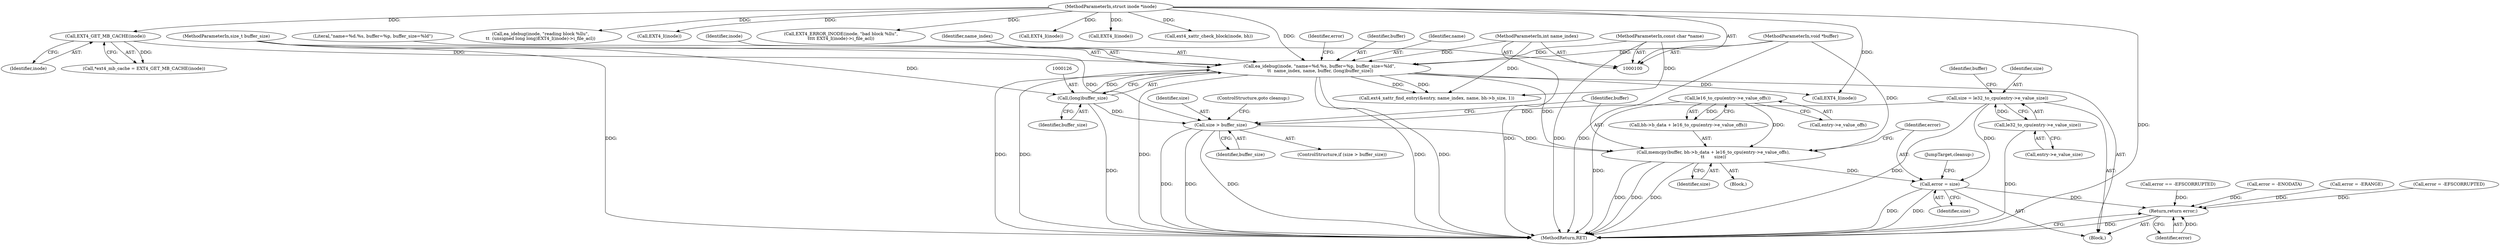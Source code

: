 digraph "1_linux_82939d7999dfc1f1998c4b1c12e2f19edbdff272_1@API" {
"1000238" [label="(Call,memcpy(buffer, bh->b_data + le16_to_cpu(entry->e_value_offs),\n\t\t       size))"];
"1000119" [label="(Call,ea_idebug(inode, \"name=%d.%s, buffer=%p, buffer_size=%ld\",\n \t\t  name_index, name, buffer, (long)buffer_size))"];
"1000117" [label="(Call,EXT4_GET_MB_CACHE(inode))"];
"1000101" [label="(MethodParameterIn,struct inode *inode)"];
"1000102" [label="(MethodParameterIn,int name_index)"];
"1000103" [label="(MethodParameterIn,const char *name)"];
"1000104" [label="(MethodParameterIn,void *buffer)"];
"1000125" [label="(Call,(long)buffer_size)"];
"1000105" [label="(MethodParameterIn,size_t buffer_size)"];
"1000244" [label="(Call,le16_to_cpu(entry->e_value_offs))"];
"1000234" [label="(Call,size > buffer_size)"];
"1000220" [label="(Call,size = le32_to_cpu(entry->e_value_size))"];
"1000222" [label="(Call,le32_to_cpu(entry->e_value_size))"];
"1000249" [label="(Call,error = size)"];
"1000255" [label="(Return,return error;)"];
"1000238" [label="(Call,memcpy(buffer, bh->b_data + le16_to_cpu(entry->e_value_offs),\n\t\t       size))"];
"1000117" [label="(Call,EXT4_GET_MB_CACHE(inode))"];
"1000118" [label="(Identifier,inode)"];
"1000240" [label="(Call,bh->b_data + le16_to_cpu(entry->e_value_offs))"];
"1000239" [label="(Identifier,buffer)"];
"1000125" [label="(Call,(long)buffer_size)"];
"1000129" [label="(Identifier,error)"];
"1000119" [label="(Call,ea_idebug(inode, \"name=%d.%s, buffer=%p, buffer_size=%ld\",\n \t\t  name_index, name, buffer, (long)buffer_size))"];
"1000233" [label="(ControlStructure,if (size > buffer_size))"];
"1000248" [label="(Identifier,size)"];
"1000103" [label="(MethodParameterIn,const char *name)"];
"1000244" [label="(Call,le16_to_cpu(entry->e_value_offs))"];
"1000139" [label="(Call,ea_idebug(inode, \"reading block %llu\",\n\t\t  (unsigned long long)EXT4_I(inode)->i_file_acl))"];
"1000237" [label="(ControlStructure,goto cleanup;)"];
"1000124" [label="(Identifier,buffer)"];
"1000104" [label="(MethodParameterIn,void *buffer)"];
"1000222" [label="(Call,le32_to_cpu(entry->e_value_size))"];
"1000212" [label="(Call,error == -EFSCORRUPTED)"];
"1000145" [label="(Call,EXT4_I(inode))"];
"1000234" [label="(Call,size > buffer_size)"];
"1000128" [label="(Call,error = -ENODATA)"];
"1000256" [label="(Identifier,error)"];
"1000257" [label="(MethodReturn,RET)"];
"1000251" [label="(Identifier,size)"];
"1000181" [label="(Call,EXT4_ERROR_INODE(inode, \"bad block %llu\",\n\t\t\t\t EXT4_I(inode)->i_file_acl))"];
"1000135" [label="(Call,EXT4_I(inode))"];
"1000228" [label="(Block,)"];
"1000101" [label="(MethodParameterIn,struct inode *inode)"];
"1000123" [label="(Identifier,name)"];
"1000223" [label="(Call,entry->e_value_size)"];
"1000236" [label="(Identifier,buffer_size)"];
"1000127" [label="(Identifier,buffer_size)"];
"1000155" [label="(Call,EXT4_I(inode))"];
"1000185" [label="(Call,EXT4_I(inode))"];
"1000105" [label="(MethodParameterIn,size_t buffer_size)"];
"1000106" [label="(Block,)"];
"1000235" [label="(Identifier,size)"];
"1000176" [label="(Call,ext4_xattr_check_block(inode, bh))"];
"1000220" [label="(Call,size = le32_to_cpu(entry->e_value_size))"];
"1000121" [label="(Literal,\"name=%d.%s, buffer=%p, buffer_size=%ld\")"];
"1000221" [label="(Identifier,size)"];
"1000227" [label="(Identifier,buffer)"];
"1000202" [label="(Call,ext4_xattr_find_entry(&entry, name_index, name, bh->b_size, 1))"];
"1000120" [label="(Identifier,inode)"];
"1000102" [label="(MethodParameterIn,int name_index)"];
"1000250" [label="(Identifier,error)"];
"1000245" [label="(Call,entry->e_value_offs)"];
"1000229" [label="(Call,error = -ERANGE)"];
"1000122" [label="(Identifier,name_index)"];
"1000255" [label="(Return,return error;)"];
"1000115" [label="(Call,*ext4_mb_cache = EXT4_GET_MB_CACHE(inode))"];
"1000188" [label="(Call,error = -EFSCORRUPTED)"];
"1000252" [label="(JumpTarget,cleanup:)"];
"1000249" [label="(Call,error = size)"];
"1000238" -> "1000228"  [label="AST: "];
"1000238" -> "1000248"  [label="CFG: "];
"1000239" -> "1000238"  [label="AST: "];
"1000240" -> "1000238"  [label="AST: "];
"1000248" -> "1000238"  [label="AST: "];
"1000250" -> "1000238"  [label="CFG: "];
"1000238" -> "1000257"  [label="DDG: "];
"1000238" -> "1000257"  [label="DDG: "];
"1000238" -> "1000257"  [label="DDG: "];
"1000119" -> "1000238"  [label="DDG: "];
"1000104" -> "1000238"  [label="DDG: "];
"1000244" -> "1000238"  [label="DDG: "];
"1000234" -> "1000238"  [label="DDG: "];
"1000238" -> "1000249"  [label="DDG: "];
"1000119" -> "1000106"  [label="AST: "];
"1000119" -> "1000125"  [label="CFG: "];
"1000120" -> "1000119"  [label="AST: "];
"1000121" -> "1000119"  [label="AST: "];
"1000122" -> "1000119"  [label="AST: "];
"1000123" -> "1000119"  [label="AST: "];
"1000124" -> "1000119"  [label="AST: "];
"1000125" -> "1000119"  [label="AST: "];
"1000129" -> "1000119"  [label="CFG: "];
"1000119" -> "1000257"  [label="DDG: "];
"1000119" -> "1000257"  [label="DDG: "];
"1000119" -> "1000257"  [label="DDG: "];
"1000119" -> "1000257"  [label="DDG: "];
"1000119" -> "1000257"  [label="DDG: "];
"1000117" -> "1000119"  [label="DDG: "];
"1000101" -> "1000119"  [label="DDG: "];
"1000102" -> "1000119"  [label="DDG: "];
"1000103" -> "1000119"  [label="DDG: "];
"1000104" -> "1000119"  [label="DDG: "];
"1000125" -> "1000119"  [label="DDG: "];
"1000119" -> "1000135"  [label="DDG: "];
"1000119" -> "1000202"  [label="DDG: "];
"1000119" -> "1000202"  [label="DDG: "];
"1000117" -> "1000115"  [label="AST: "];
"1000117" -> "1000118"  [label="CFG: "];
"1000118" -> "1000117"  [label="AST: "];
"1000115" -> "1000117"  [label="CFG: "];
"1000117" -> "1000115"  [label="DDG: "];
"1000101" -> "1000117"  [label="DDG: "];
"1000101" -> "1000100"  [label="AST: "];
"1000101" -> "1000257"  [label="DDG: "];
"1000101" -> "1000135"  [label="DDG: "];
"1000101" -> "1000139"  [label="DDG: "];
"1000101" -> "1000145"  [label="DDG: "];
"1000101" -> "1000155"  [label="DDG: "];
"1000101" -> "1000176"  [label="DDG: "];
"1000101" -> "1000181"  [label="DDG: "];
"1000101" -> "1000185"  [label="DDG: "];
"1000102" -> "1000100"  [label="AST: "];
"1000102" -> "1000257"  [label="DDG: "];
"1000102" -> "1000202"  [label="DDG: "];
"1000103" -> "1000100"  [label="AST: "];
"1000103" -> "1000257"  [label="DDG: "];
"1000103" -> "1000202"  [label="DDG: "];
"1000104" -> "1000100"  [label="AST: "];
"1000104" -> "1000257"  [label="DDG: "];
"1000125" -> "1000127"  [label="CFG: "];
"1000126" -> "1000125"  [label="AST: "];
"1000127" -> "1000125"  [label="AST: "];
"1000125" -> "1000257"  [label="DDG: "];
"1000105" -> "1000125"  [label="DDG: "];
"1000125" -> "1000234"  [label="DDG: "];
"1000105" -> "1000100"  [label="AST: "];
"1000105" -> "1000257"  [label="DDG: "];
"1000105" -> "1000234"  [label="DDG: "];
"1000244" -> "1000240"  [label="AST: "];
"1000244" -> "1000245"  [label="CFG: "];
"1000245" -> "1000244"  [label="AST: "];
"1000240" -> "1000244"  [label="CFG: "];
"1000244" -> "1000257"  [label="DDG: "];
"1000244" -> "1000240"  [label="DDG: "];
"1000234" -> "1000233"  [label="AST: "];
"1000234" -> "1000236"  [label="CFG: "];
"1000235" -> "1000234"  [label="AST: "];
"1000236" -> "1000234"  [label="AST: "];
"1000237" -> "1000234"  [label="CFG: "];
"1000239" -> "1000234"  [label="CFG: "];
"1000234" -> "1000257"  [label="DDG: "];
"1000234" -> "1000257"  [label="DDG: "];
"1000234" -> "1000257"  [label="DDG: "];
"1000220" -> "1000234"  [label="DDG: "];
"1000220" -> "1000106"  [label="AST: "];
"1000220" -> "1000222"  [label="CFG: "];
"1000221" -> "1000220"  [label="AST: "];
"1000222" -> "1000220"  [label="AST: "];
"1000227" -> "1000220"  [label="CFG: "];
"1000220" -> "1000257"  [label="DDG: "];
"1000222" -> "1000220"  [label="DDG: "];
"1000220" -> "1000249"  [label="DDG: "];
"1000222" -> "1000223"  [label="CFG: "];
"1000223" -> "1000222"  [label="AST: "];
"1000222" -> "1000257"  [label="DDG: "];
"1000249" -> "1000106"  [label="AST: "];
"1000249" -> "1000251"  [label="CFG: "];
"1000250" -> "1000249"  [label="AST: "];
"1000251" -> "1000249"  [label="AST: "];
"1000252" -> "1000249"  [label="CFG: "];
"1000249" -> "1000257"  [label="DDG: "];
"1000249" -> "1000257"  [label="DDG: "];
"1000249" -> "1000255"  [label="DDG: "];
"1000255" -> "1000106"  [label="AST: "];
"1000255" -> "1000256"  [label="CFG: "];
"1000256" -> "1000255"  [label="AST: "];
"1000257" -> "1000255"  [label="CFG: "];
"1000255" -> "1000257"  [label="DDG: "];
"1000256" -> "1000255"  [label="DDG: "];
"1000188" -> "1000255"  [label="DDG: "];
"1000128" -> "1000255"  [label="DDG: "];
"1000212" -> "1000255"  [label="DDG: "];
"1000229" -> "1000255"  [label="DDG: "];
}
